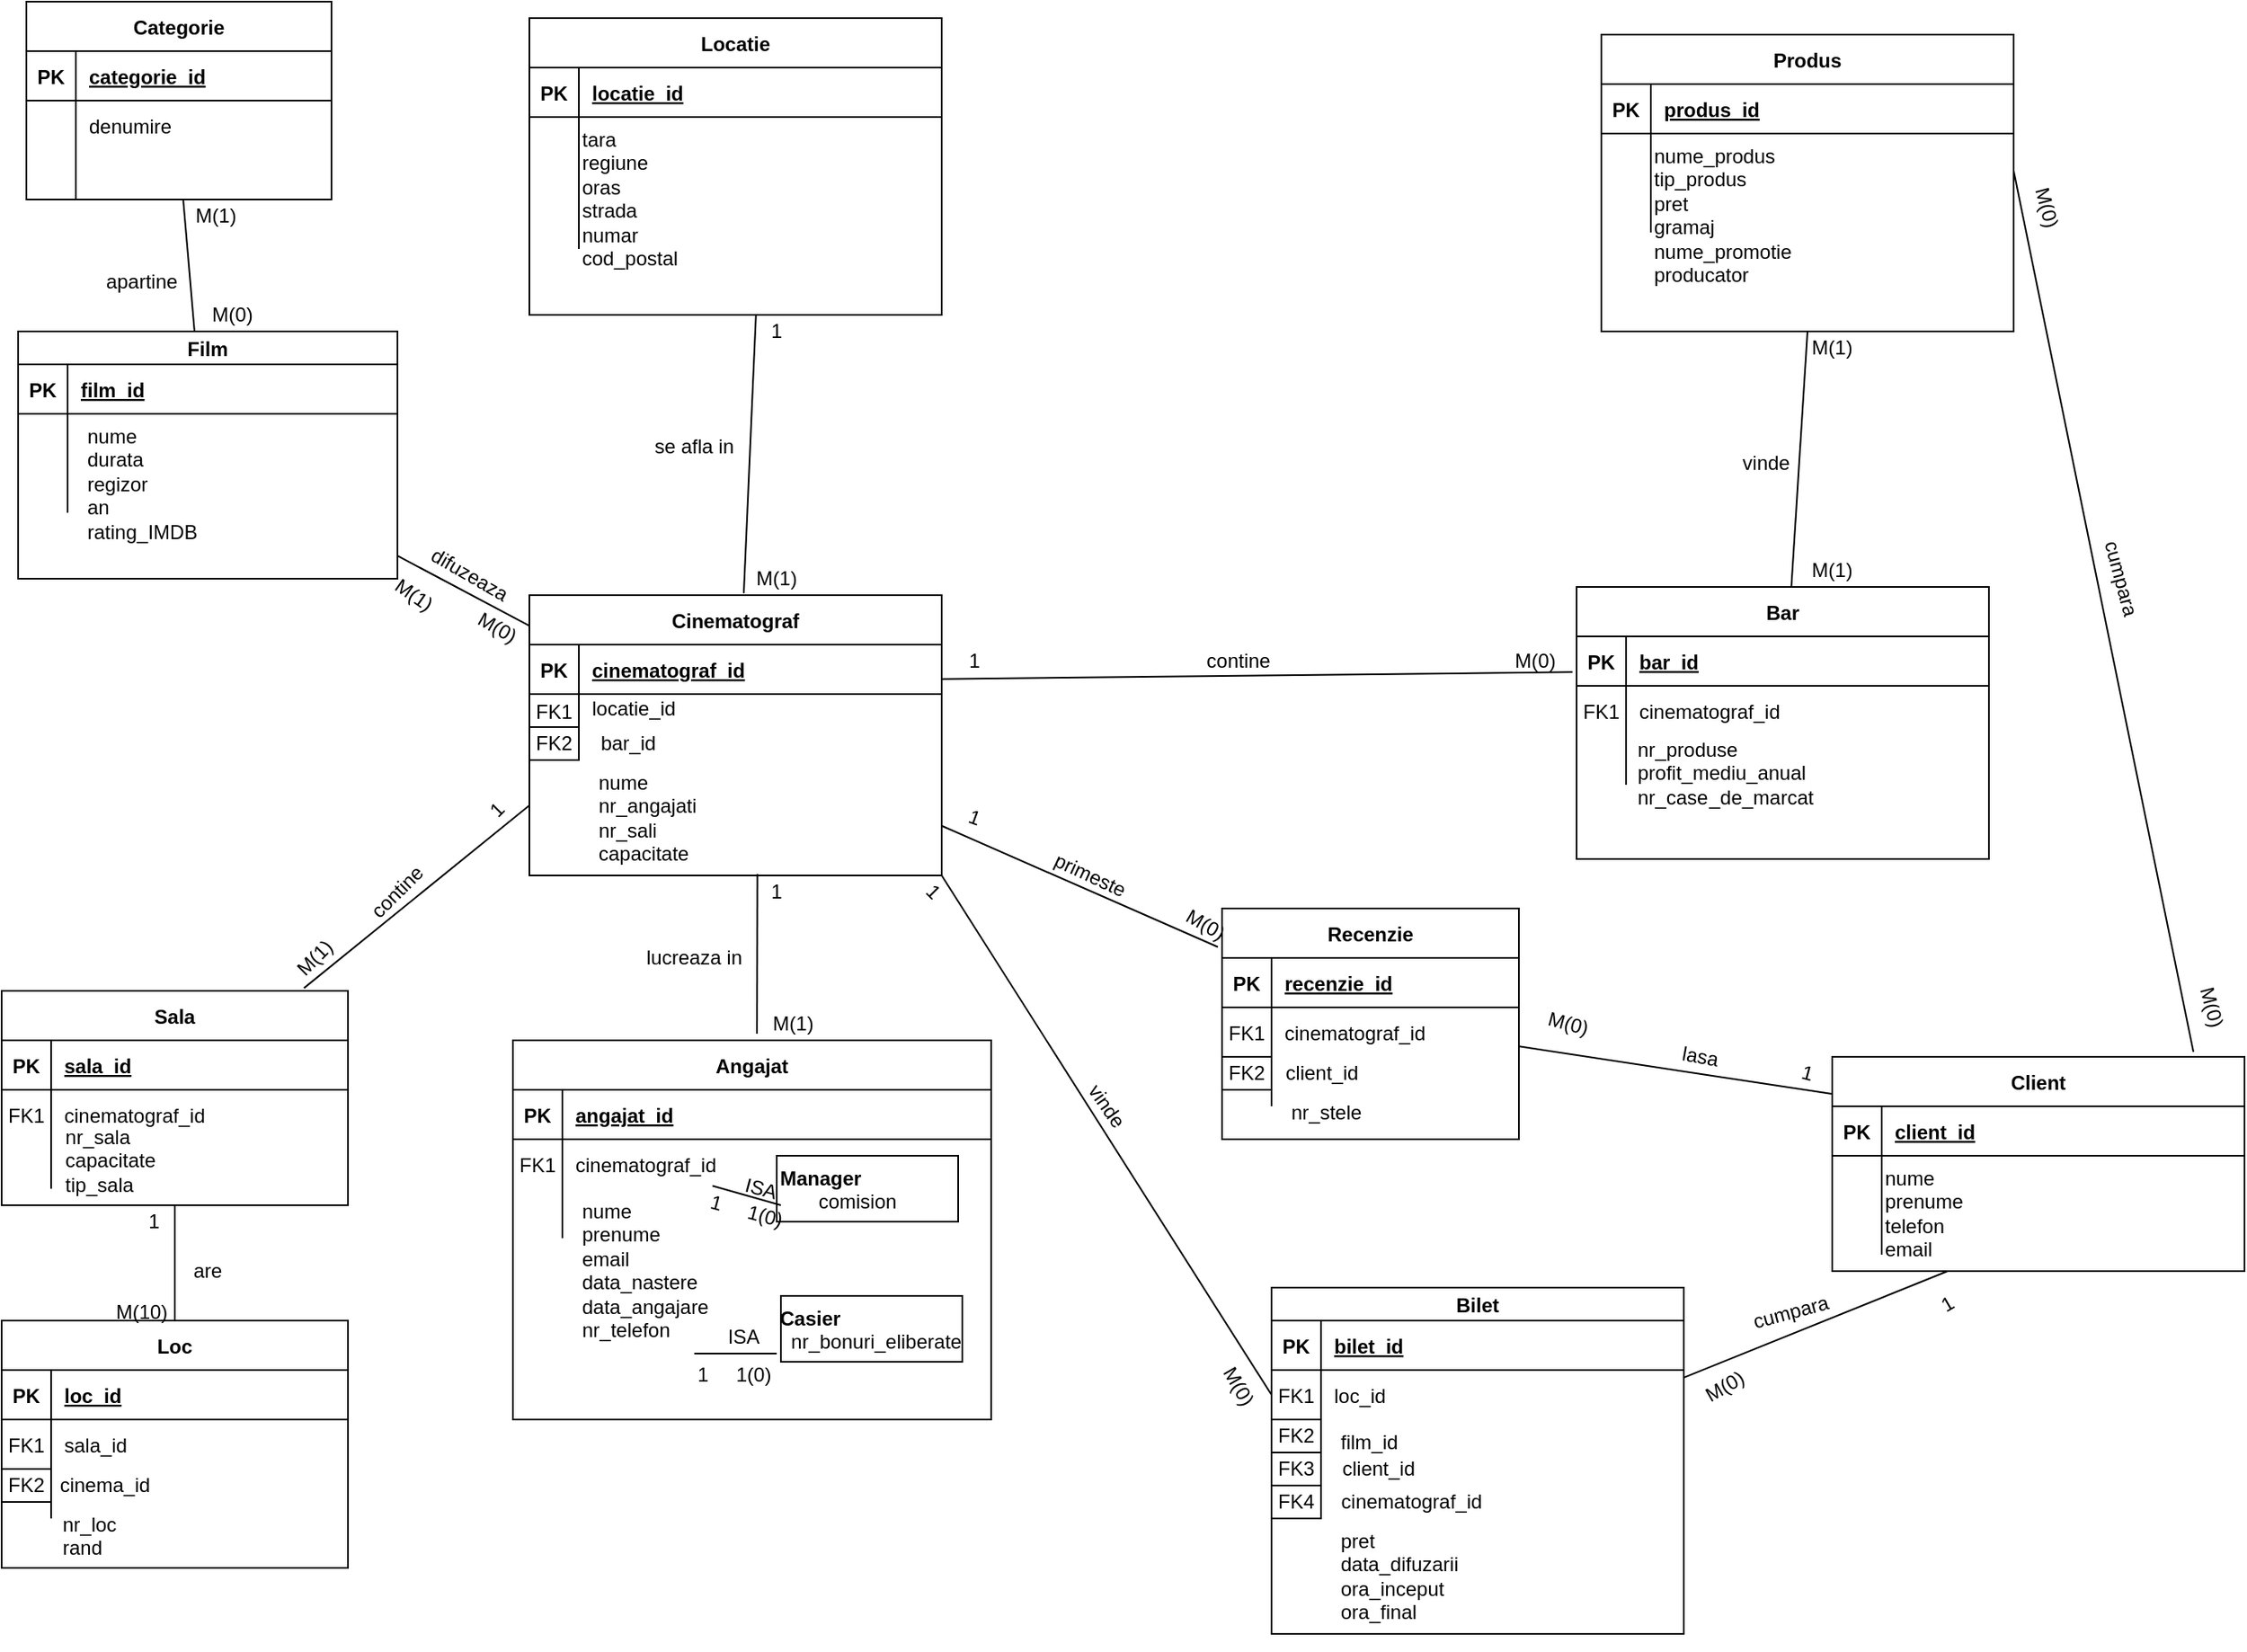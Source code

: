 <mxfile version="14.6.5" type="github">
  <diagram id="R2lEEEUBdFMjLlhIrx00" name="Page-1">
    <mxGraphModel dx="2272" dy="762" grid="1" gridSize="10" guides="1" tooltips="1" connect="1" arrows="1" fold="1" page="1" pageScale="1" pageWidth="850" pageHeight="1100" math="0" shadow="0" extFonts="Permanent Marker^https://fonts.googleapis.com/css?family=Permanent+Marker">
      <root>
        <mxCell id="0" />
        <mxCell id="1" parent="0" />
        <mxCell id="C-vyLk0tnHw3VtMMgP7b-2" value="Locatie" style="shape=table;startSize=30;container=1;collapsible=1;childLayout=tableLayout;fixedRows=1;rowLines=0;fontStyle=1;align=center;resizeLast=1;" parent="1" vertex="1">
          <mxGeometry x="-210" y="10" width="250" height="180" as="geometry" />
        </mxCell>
        <mxCell id="C-vyLk0tnHw3VtMMgP7b-3" value="" style="shape=partialRectangle;collapsible=0;dropTarget=0;pointerEvents=0;fillColor=none;points=[[0,0.5],[1,0.5]];portConstraint=eastwest;top=0;left=0;right=0;bottom=1;" parent="C-vyLk0tnHw3VtMMgP7b-2" vertex="1">
          <mxGeometry y="30" width="250" height="30" as="geometry" />
        </mxCell>
        <mxCell id="C-vyLk0tnHw3VtMMgP7b-4" value="PK" style="shape=partialRectangle;overflow=hidden;connectable=0;fillColor=none;top=0;left=0;bottom=0;right=0;fontStyle=1;" parent="C-vyLk0tnHw3VtMMgP7b-3" vertex="1">
          <mxGeometry width="30" height="30" as="geometry" />
        </mxCell>
        <mxCell id="C-vyLk0tnHw3VtMMgP7b-5" value="locatie_id" style="shape=partialRectangle;overflow=hidden;connectable=0;fillColor=none;top=0;left=0;bottom=0;right=0;align=left;spacingLeft=6;fontStyle=5;" parent="C-vyLk0tnHw3VtMMgP7b-3" vertex="1">
          <mxGeometry x="30" width="220" height="30" as="geometry" />
        </mxCell>
        <mxCell id="C-vyLk0tnHw3VtMMgP7b-6" value="" style="shape=partialRectangle;collapsible=0;dropTarget=0;pointerEvents=0;fillColor=none;points=[[0,0.5],[1,0.5]];portConstraint=eastwest;top=0;left=0;right=0;bottom=0;" parent="C-vyLk0tnHw3VtMMgP7b-2" vertex="1">
          <mxGeometry y="60" width="250" height="50" as="geometry" />
        </mxCell>
        <mxCell id="C-vyLk0tnHw3VtMMgP7b-7" value="" style="shape=partialRectangle;overflow=hidden;connectable=0;fillColor=none;top=0;left=0;bottom=0;right=0;" parent="C-vyLk0tnHw3VtMMgP7b-6" vertex="1">
          <mxGeometry width="30" height="50" as="geometry" />
        </mxCell>
        <mxCell id="C-vyLk0tnHw3VtMMgP7b-8" value="" style="shape=partialRectangle;overflow=hidden;connectable=0;fillColor=none;top=0;left=0;bottom=0;right=0;align=left;spacingLeft=6;" parent="C-vyLk0tnHw3VtMMgP7b-6" vertex="1">
          <mxGeometry x="30" width="220" height="50" as="geometry" />
        </mxCell>
        <mxCell id="C-vyLk0tnHw3VtMMgP7b-9" value="" style="shape=partialRectangle;collapsible=0;dropTarget=0;pointerEvents=0;fillColor=none;points=[[0,0.5],[1,0.5]];portConstraint=eastwest;top=0;left=0;right=0;bottom=0;" parent="C-vyLk0tnHw3VtMMgP7b-2" vertex="1">
          <mxGeometry y="110" width="250" height="30" as="geometry" />
        </mxCell>
        <mxCell id="C-vyLk0tnHw3VtMMgP7b-10" value="" style="shape=partialRectangle;overflow=hidden;connectable=0;fillColor=none;top=0;left=0;bottom=0;right=0;" parent="C-vyLk0tnHw3VtMMgP7b-9" vertex="1">
          <mxGeometry width="30" height="30" as="geometry" />
        </mxCell>
        <mxCell id="C-vyLk0tnHw3VtMMgP7b-11" value="" style="shape=partialRectangle;overflow=hidden;connectable=0;fillColor=none;top=0;left=0;bottom=0;right=0;align=left;spacingLeft=6;" parent="C-vyLk0tnHw3VtMMgP7b-9" vertex="1">
          <mxGeometry x="30" width="220" height="30" as="geometry" />
        </mxCell>
        <mxCell id="C-vyLk0tnHw3VtMMgP7b-13" value="Bar" style="shape=table;startSize=30;container=1;collapsible=1;childLayout=tableLayout;fixedRows=1;rowLines=0;fontStyle=1;align=center;resizeLast=1;" parent="1" vertex="1">
          <mxGeometry x="425" y="355" width="250" height="165" as="geometry" />
        </mxCell>
        <mxCell id="C-vyLk0tnHw3VtMMgP7b-14" value="" style="shape=partialRectangle;collapsible=0;dropTarget=0;pointerEvents=0;fillColor=none;points=[[0,0.5],[1,0.5]];portConstraint=eastwest;top=0;left=0;right=0;bottom=1;" parent="C-vyLk0tnHw3VtMMgP7b-13" vertex="1">
          <mxGeometry y="30" width="250" height="30" as="geometry" />
        </mxCell>
        <mxCell id="C-vyLk0tnHw3VtMMgP7b-15" value="PK" style="shape=partialRectangle;overflow=hidden;connectable=0;fillColor=none;top=0;left=0;bottom=0;right=0;fontStyle=1;" parent="C-vyLk0tnHw3VtMMgP7b-14" vertex="1">
          <mxGeometry width="30" height="30" as="geometry" />
        </mxCell>
        <mxCell id="C-vyLk0tnHw3VtMMgP7b-16" value="bar_id" style="shape=partialRectangle;overflow=hidden;connectable=0;fillColor=none;top=0;left=0;bottom=0;right=0;align=left;spacingLeft=6;fontStyle=5;" parent="C-vyLk0tnHw3VtMMgP7b-14" vertex="1">
          <mxGeometry x="30" width="220" height="30" as="geometry" />
        </mxCell>
        <mxCell id="C-vyLk0tnHw3VtMMgP7b-17" value="" style="shape=partialRectangle;collapsible=0;dropTarget=0;pointerEvents=0;fillColor=none;points=[[0,0.5],[1,0.5]];portConstraint=eastwest;top=0;left=0;right=0;bottom=0;" parent="C-vyLk0tnHw3VtMMgP7b-13" vertex="1">
          <mxGeometry y="60" width="250" height="30" as="geometry" />
        </mxCell>
        <mxCell id="C-vyLk0tnHw3VtMMgP7b-18" value="FK1" style="shape=partialRectangle;overflow=hidden;connectable=0;fillColor=none;top=0;left=0;bottom=0;right=0;" parent="C-vyLk0tnHw3VtMMgP7b-17" vertex="1">
          <mxGeometry width="30" height="30" as="geometry" />
        </mxCell>
        <mxCell id="C-vyLk0tnHw3VtMMgP7b-19" value="cinematograf_id" style="shape=partialRectangle;overflow=hidden;connectable=0;fillColor=none;top=0;left=0;bottom=0;right=0;align=left;spacingLeft=6;" parent="C-vyLk0tnHw3VtMMgP7b-17" vertex="1">
          <mxGeometry x="30" width="220" height="30" as="geometry" />
        </mxCell>
        <mxCell id="C-vyLk0tnHw3VtMMgP7b-20" value="" style="shape=partialRectangle;collapsible=0;dropTarget=0;pointerEvents=0;fillColor=none;points=[[0,0.5],[1,0.5]];portConstraint=eastwest;top=0;left=0;right=0;bottom=0;" parent="C-vyLk0tnHw3VtMMgP7b-13" vertex="1">
          <mxGeometry y="90" width="250" height="30" as="geometry" />
        </mxCell>
        <mxCell id="C-vyLk0tnHw3VtMMgP7b-21" value="" style="shape=partialRectangle;overflow=hidden;connectable=0;fillColor=none;top=0;left=0;bottom=0;right=0;" parent="C-vyLk0tnHw3VtMMgP7b-20" vertex="1">
          <mxGeometry width="30" height="30" as="geometry" />
        </mxCell>
        <mxCell id="C-vyLk0tnHw3VtMMgP7b-22" value="" style="shape=partialRectangle;overflow=hidden;connectable=0;fillColor=none;top=0;left=0;bottom=0;right=0;align=left;spacingLeft=6;" parent="C-vyLk0tnHw3VtMMgP7b-20" vertex="1">
          <mxGeometry x="30" width="220" height="30" as="geometry" />
        </mxCell>
        <mxCell id="C-vyLk0tnHw3VtMMgP7b-23" value="Cinematograf" style="shape=table;startSize=30;container=1;collapsible=1;childLayout=tableLayout;fixedRows=1;rowLines=0;fontStyle=1;align=center;resizeLast=1;" parent="1" vertex="1">
          <mxGeometry x="-210" y="360" width="250" height="170" as="geometry" />
        </mxCell>
        <mxCell id="C-vyLk0tnHw3VtMMgP7b-24" value="" style="shape=partialRectangle;collapsible=0;dropTarget=0;pointerEvents=0;fillColor=none;points=[[0,0.5],[1,0.5]];portConstraint=eastwest;top=0;left=0;right=0;bottom=1;" parent="C-vyLk0tnHw3VtMMgP7b-23" vertex="1">
          <mxGeometry y="30" width="250" height="30" as="geometry" />
        </mxCell>
        <mxCell id="C-vyLk0tnHw3VtMMgP7b-25" value="PK" style="shape=partialRectangle;overflow=hidden;connectable=0;fillColor=none;top=0;left=0;bottom=0;right=0;fontStyle=1;" parent="C-vyLk0tnHw3VtMMgP7b-24" vertex="1">
          <mxGeometry width="30" height="30" as="geometry" />
        </mxCell>
        <mxCell id="C-vyLk0tnHw3VtMMgP7b-26" value="cinematograf_id" style="shape=partialRectangle;overflow=hidden;connectable=0;fillColor=none;top=0;left=0;bottom=0;right=0;align=left;spacingLeft=6;fontStyle=5;" parent="C-vyLk0tnHw3VtMMgP7b-24" vertex="1">
          <mxGeometry x="30" width="220" height="30" as="geometry" />
        </mxCell>
        <mxCell id="C-vyLk0tnHw3VtMMgP7b-27" value="" style="shape=partialRectangle;collapsible=0;dropTarget=0;pointerEvents=0;fillColor=none;points=[[0,0.5],[1,0.5]];portConstraint=eastwest;top=0;left=0;right=0;bottom=0;" parent="C-vyLk0tnHw3VtMMgP7b-23" vertex="1">
          <mxGeometry y="60" width="250" height="20" as="geometry" />
        </mxCell>
        <mxCell id="C-vyLk0tnHw3VtMMgP7b-28" value="FK1" style="shape=partialRectangle;overflow=hidden;connectable=0;fillColor=none;top=0;left=0;bottom=0;right=0;" parent="C-vyLk0tnHw3VtMMgP7b-27" vertex="1">
          <mxGeometry width="30" height="20" as="geometry" />
        </mxCell>
        <mxCell id="C-vyLk0tnHw3VtMMgP7b-29" value="locatie_id&#xa;" style="shape=partialRectangle;overflow=hidden;connectable=0;fillColor=none;top=0;left=0;bottom=0;right=0;align=left;spacingLeft=6;" parent="C-vyLk0tnHw3VtMMgP7b-27" vertex="1">
          <mxGeometry x="30" width="220" height="20" as="geometry" />
        </mxCell>
        <mxCell id="IhwIxXfozMVWxRaAhTeC-2" value="FK2" style="rounded=0;whiteSpace=wrap;html=1;" parent="1" vertex="1">
          <mxGeometry x="-210" y="440" width="30" height="20" as="geometry" />
        </mxCell>
        <mxCell id="IhwIxXfozMVWxRaAhTeC-3" value="bar_id" style="text;html=1;strokeColor=none;fillColor=none;align=center;verticalAlign=middle;whiteSpace=wrap;rounded=0;" parent="1" vertex="1">
          <mxGeometry x="-180" y="440" width="60" height="20" as="geometry" />
        </mxCell>
        <mxCell id="IhwIxXfozMVWxRaAhTeC-5" value="nume&lt;br&gt;nr_angajati&lt;br&gt;nr_sali&lt;br&gt;capacitate" style="text;html=1;strokeColor=none;fillColor=none;align=left;verticalAlign=top;whiteSpace=wrap;rounded=0;labelPosition=center;verticalLabelPosition=middle;" parent="1" vertex="1">
          <mxGeometry x="-170" y="460" width="170" height="70" as="geometry" />
        </mxCell>
        <mxCell id="IhwIxXfozMVWxRaAhTeC-7" value="se afla in" style="text;html=1;strokeColor=none;fillColor=none;align=center;verticalAlign=middle;whiteSpace=wrap;rounded=0;rotation=0;" parent="1" vertex="1">
          <mxGeometry x="-140" y="250" width="60" height="40" as="geometry" />
        </mxCell>
        <mxCell id="IhwIxXfozMVWxRaAhTeC-8" value="tara&lt;br&gt;regiune&lt;br&gt;oras&lt;br&gt;strada&lt;br&gt;numar&lt;br&gt;cod_postal" style="text;html=1;strokeColor=none;fillColor=none;align=left;verticalAlign=top;whiteSpace=wrap;rounded=0;" parent="1" vertex="1">
          <mxGeometry x="-180" y="70" width="220" height="120" as="geometry" />
        </mxCell>
        <mxCell id="IhwIxXfozMVWxRaAhTeC-9" value="" style="endArrow=none;html=1;exitX=0.52;exitY=-0.007;exitDx=0;exitDy=0;exitPerimeter=0;" parent="1" source="C-vyLk0tnHw3VtMMgP7b-23" target="IhwIxXfozMVWxRaAhTeC-8" edge="1">
          <mxGeometry width="50" height="50" relative="1" as="geometry">
            <mxPoint x="-40" y="280" as="sourcePoint" />
            <mxPoint x="10" y="230" as="targetPoint" />
          </mxGeometry>
        </mxCell>
        <mxCell id="IhwIxXfozMVWxRaAhTeC-10" value="1" style="text;html=1;strokeColor=none;fillColor=none;align=center;verticalAlign=middle;whiteSpace=wrap;rounded=0;" parent="1" vertex="1">
          <mxGeometry x="-80" y="190" width="40" height="20" as="geometry" />
        </mxCell>
        <mxCell id="IhwIxXfozMVWxRaAhTeC-11" value="M(1)" style="text;html=1;strokeColor=none;fillColor=none;align=center;verticalAlign=middle;whiteSpace=wrap;rounded=0;" parent="1" vertex="1">
          <mxGeometry x="-80" y="340" width="40" height="20" as="geometry" />
        </mxCell>
        <mxCell id="IhwIxXfozMVWxRaAhTeC-12" value="Produs" style="shape=table;startSize=30;container=1;collapsible=1;childLayout=tableLayout;fixedRows=1;rowLines=0;fontStyle=1;align=center;resizeLast=1;" parent="1" vertex="1">
          <mxGeometry x="440" y="20" width="250" height="180" as="geometry" />
        </mxCell>
        <mxCell id="IhwIxXfozMVWxRaAhTeC-13" value="" style="shape=partialRectangle;collapsible=0;dropTarget=0;pointerEvents=0;fillColor=none;points=[[0,0.5],[1,0.5]];portConstraint=eastwest;top=0;left=0;right=0;bottom=1;" parent="IhwIxXfozMVWxRaAhTeC-12" vertex="1">
          <mxGeometry y="30" width="250" height="30" as="geometry" />
        </mxCell>
        <mxCell id="IhwIxXfozMVWxRaAhTeC-14" value="PK" style="shape=partialRectangle;overflow=hidden;connectable=0;fillColor=none;top=0;left=0;bottom=0;right=0;fontStyle=1;" parent="IhwIxXfozMVWxRaAhTeC-13" vertex="1">
          <mxGeometry width="30" height="30" as="geometry" />
        </mxCell>
        <mxCell id="IhwIxXfozMVWxRaAhTeC-15" value="produs_id" style="shape=partialRectangle;overflow=hidden;connectable=0;fillColor=none;top=0;left=0;bottom=0;right=0;align=left;spacingLeft=6;fontStyle=5;" parent="IhwIxXfozMVWxRaAhTeC-13" vertex="1">
          <mxGeometry x="30" width="220" height="30" as="geometry" />
        </mxCell>
        <mxCell id="IhwIxXfozMVWxRaAhTeC-16" value="" style="shape=partialRectangle;collapsible=0;dropTarget=0;pointerEvents=0;fillColor=none;points=[[0,0.5],[1,0.5]];portConstraint=eastwest;top=0;left=0;right=0;bottom=0;" parent="IhwIxXfozMVWxRaAhTeC-12" vertex="1">
          <mxGeometry y="60" width="250" height="30" as="geometry" />
        </mxCell>
        <mxCell id="IhwIxXfozMVWxRaAhTeC-17" value="" style="shape=partialRectangle;overflow=hidden;connectable=0;fillColor=none;top=0;left=0;bottom=0;right=0;" parent="IhwIxXfozMVWxRaAhTeC-16" vertex="1">
          <mxGeometry width="30" height="30" as="geometry" />
        </mxCell>
        <mxCell id="IhwIxXfozMVWxRaAhTeC-18" value="" style="shape=partialRectangle;overflow=hidden;connectable=0;fillColor=none;top=0;left=0;bottom=0;right=0;align=left;spacingLeft=6;" parent="IhwIxXfozMVWxRaAhTeC-16" vertex="1">
          <mxGeometry x="30" width="220" height="30" as="geometry" />
        </mxCell>
        <mxCell id="IhwIxXfozMVWxRaAhTeC-19" value="" style="shape=partialRectangle;collapsible=0;dropTarget=0;pointerEvents=0;fillColor=none;points=[[0,0.5],[1,0.5]];portConstraint=eastwest;top=0;left=0;right=0;bottom=0;" parent="IhwIxXfozMVWxRaAhTeC-12" vertex="1">
          <mxGeometry y="90" width="250" height="30" as="geometry" />
        </mxCell>
        <mxCell id="IhwIxXfozMVWxRaAhTeC-20" value="" style="shape=partialRectangle;overflow=hidden;connectable=0;fillColor=none;top=0;left=0;bottom=0;right=0;" parent="IhwIxXfozMVWxRaAhTeC-19" vertex="1">
          <mxGeometry width="30" height="30" as="geometry" />
        </mxCell>
        <mxCell id="IhwIxXfozMVWxRaAhTeC-21" value="" style="shape=partialRectangle;overflow=hidden;connectable=0;fillColor=none;top=0;left=0;bottom=0;right=0;align=left;spacingLeft=6;" parent="IhwIxXfozMVWxRaAhTeC-19" vertex="1">
          <mxGeometry x="30" width="220" height="30" as="geometry" />
        </mxCell>
        <mxCell id="IhwIxXfozMVWxRaAhTeC-22" value="nr_produse&lt;br&gt;profit_mediu_anual&lt;br&gt;nr_case" style="text;html=1;strokeColor=none;fillColor=none;align=left;verticalAlign=top;whiteSpace=wrap;rounded=0;" parent="1" vertex="1">
          <mxGeometry x="460" y="440" width="210" height="100" as="geometry" />
        </mxCell>
        <mxCell id="IhwIxXfozMVWxRaAhTeC-23" value="&lt;br&gt;&lt;br&gt;&amp;nbsp; &amp;nbsp; &amp;nbsp; &amp;nbsp; &amp;nbsp; &amp;nbsp; &amp;nbsp;_de_marcat" style="text;html=1;strokeColor=none;fillColor=none;align=left;verticalAlign=top;whiteSpace=wrap;rounded=0;" parent="1" vertex="1">
          <mxGeometry x="460" y="440" width="210" height="100" as="geometry" />
        </mxCell>
        <mxCell id="IhwIxXfozMVWxRaAhTeC-24" value="" style="endArrow=none;html=1;entryX=-0.01;entryY=0.722;entryDx=0;entryDy=0;entryPerimeter=0;exitX=1;exitY=0.694;exitDx=0;exitDy=0;exitPerimeter=0;" parent="1" source="C-vyLk0tnHw3VtMMgP7b-24" target="C-vyLk0tnHw3VtMMgP7b-14" edge="1">
          <mxGeometry width="50" height="50" relative="1" as="geometry">
            <mxPoint x="40" y="500" as="sourcePoint" />
            <mxPoint x="430" y="510" as="targetPoint" />
          </mxGeometry>
        </mxCell>
        <mxCell id="IhwIxXfozMVWxRaAhTeC-25" value="contine" style="text;html=1;strokeColor=none;fillColor=none;align=center;verticalAlign=middle;whiteSpace=wrap;rounded=0;" parent="1" vertex="1">
          <mxGeometry x="200" y="390" width="40" height="20" as="geometry" />
        </mxCell>
        <mxCell id="IhwIxXfozMVWxRaAhTeC-26" value="M(0)" style="text;html=1;strokeColor=none;fillColor=none;align=center;verticalAlign=middle;whiteSpace=wrap;rounded=0;" parent="1" vertex="1">
          <mxGeometry x="380" y="390" width="40" height="20" as="geometry" />
        </mxCell>
        <mxCell id="IhwIxXfozMVWxRaAhTeC-27" value="1" style="text;html=1;strokeColor=none;fillColor=none;align=center;verticalAlign=middle;whiteSpace=wrap;rounded=0;" parent="1" vertex="1">
          <mxGeometry x="40" y="390" width="40" height="20" as="geometry" />
        </mxCell>
        <mxCell id="IhwIxXfozMVWxRaAhTeC-28" value="Bilet" style="shape=table;startSize=20;container=1;collapsible=1;childLayout=tableLayout;fixedRows=1;rowLines=0;fontStyle=1;align=center;resizeLast=1;" parent="1" vertex="1">
          <mxGeometry x="240" y="780" width="250" height="210" as="geometry" />
        </mxCell>
        <mxCell id="IhwIxXfozMVWxRaAhTeC-29" value="" style="shape=partialRectangle;collapsible=0;dropTarget=0;pointerEvents=0;fillColor=none;points=[[0,0.5],[1,0.5]];portConstraint=eastwest;top=0;left=0;right=0;bottom=1;" parent="IhwIxXfozMVWxRaAhTeC-28" vertex="1">
          <mxGeometry y="20" width="250" height="30" as="geometry" />
        </mxCell>
        <mxCell id="IhwIxXfozMVWxRaAhTeC-30" value="PK" style="shape=partialRectangle;overflow=hidden;connectable=0;fillColor=none;top=0;left=0;bottom=0;right=0;fontStyle=1;" parent="IhwIxXfozMVWxRaAhTeC-29" vertex="1">
          <mxGeometry width="30" height="30" as="geometry" />
        </mxCell>
        <mxCell id="IhwIxXfozMVWxRaAhTeC-31" value="bilet_id" style="shape=partialRectangle;overflow=hidden;connectable=0;fillColor=none;top=0;left=0;bottom=0;right=0;align=left;spacingLeft=6;fontStyle=5;" parent="IhwIxXfozMVWxRaAhTeC-29" vertex="1">
          <mxGeometry x="30" width="220" height="30" as="geometry" />
        </mxCell>
        <mxCell id="IhwIxXfozMVWxRaAhTeC-32" value="" style="shape=partialRectangle;collapsible=0;dropTarget=0;pointerEvents=0;fillColor=none;points=[[0,0.5],[1,0.5]];portConstraint=eastwest;top=0;left=0;right=0;bottom=0;" parent="IhwIxXfozMVWxRaAhTeC-28" vertex="1">
          <mxGeometry y="50" width="250" height="30" as="geometry" />
        </mxCell>
        <mxCell id="IhwIxXfozMVWxRaAhTeC-33" value="FK1" style="shape=partialRectangle;overflow=hidden;connectable=0;fillColor=none;top=0;left=0;bottom=0;right=0;" parent="IhwIxXfozMVWxRaAhTeC-32" vertex="1">
          <mxGeometry width="30" height="30" as="geometry" />
        </mxCell>
        <mxCell id="IhwIxXfozMVWxRaAhTeC-34" value="loc_id" style="shape=partialRectangle;overflow=hidden;connectable=0;fillColor=none;top=0;left=0;bottom=0;right=0;align=left;spacingLeft=6;" parent="IhwIxXfozMVWxRaAhTeC-32" vertex="1">
          <mxGeometry x="30" width="220" height="30" as="geometry" />
        </mxCell>
        <mxCell id="IhwIxXfozMVWxRaAhTeC-35" value="" style="shape=partialRectangle;collapsible=0;dropTarget=0;pointerEvents=0;fillColor=none;points=[[0,0.5],[1,0.5]];portConstraint=eastwest;top=0;left=0;right=0;bottom=0;" parent="IhwIxXfozMVWxRaAhTeC-28" vertex="1">
          <mxGeometry y="80" width="250" height="30" as="geometry" />
        </mxCell>
        <mxCell id="IhwIxXfozMVWxRaAhTeC-36" value="" style="shape=partialRectangle;overflow=hidden;connectable=0;fillColor=none;top=0;left=0;bottom=0;right=0;" parent="IhwIxXfozMVWxRaAhTeC-35" vertex="1">
          <mxGeometry width="30" height="30" as="geometry" />
        </mxCell>
        <mxCell id="IhwIxXfozMVWxRaAhTeC-37" value="" style="shape=partialRectangle;overflow=hidden;connectable=0;fillColor=none;top=0;left=0;bottom=0;right=0;align=left;spacingLeft=6;" parent="IhwIxXfozMVWxRaAhTeC-35" vertex="1">
          <mxGeometry x="30" width="220" height="30" as="geometry" />
        </mxCell>
        <mxCell id="IhwIxXfozMVWxRaAhTeC-38" value="nume_produs&lt;br&gt;tip_produs&lt;br&gt;pret&lt;br&gt;gramaj&lt;br&gt;nume_promotie&lt;br&gt;producator" style="text;html=1;strokeColor=none;fillColor=none;align=left;verticalAlign=top;whiteSpace=wrap;rounded=0;" parent="1" vertex="1">
          <mxGeometry x="470" y="80" width="220" height="90" as="geometry" />
        </mxCell>
        <mxCell id="IhwIxXfozMVWxRaAhTeC-39" value="" style="endArrow=none;html=1;entryX=0.5;entryY=1;entryDx=0;entryDy=0;" parent="1" source="C-vyLk0tnHw3VtMMgP7b-13" target="IhwIxXfozMVWxRaAhTeC-12" edge="1">
          <mxGeometry width="50" height="50" relative="1" as="geometry">
            <mxPoint x="140" y="300" as="sourcePoint" />
            <mxPoint x="190" y="250" as="targetPoint" />
          </mxGeometry>
        </mxCell>
        <mxCell id="IhwIxXfozMVWxRaAhTeC-40" value="vinde" style="text;html=1;strokeColor=none;fillColor=none;align=center;verticalAlign=middle;whiteSpace=wrap;rounded=0;" parent="1" vertex="1">
          <mxGeometry x="520" y="270" width="40" height="20" as="geometry" />
        </mxCell>
        <mxCell id="IhwIxXfozMVWxRaAhTeC-41" value="M(1)" style="text;html=1;strokeColor=none;fillColor=none;align=center;verticalAlign=middle;whiteSpace=wrap;rounded=0;" parent="1" vertex="1">
          <mxGeometry x="560" y="200" width="40" height="20" as="geometry" />
        </mxCell>
        <mxCell id="IhwIxXfozMVWxRaAhTeC-42" value="M(1)" style="text;html=1;strokeColor=none;fillColor=none;align=center;verticalAlign=middle;whiteSpace=wrap;rounded=0;" parent="1" vertex="1">
          <mxGeometry x="560" y="335" width="40" height="20" as="geometry" />
        </mxCell>
        <mxCell id="IhwIxXfozMVWxRaAhTeC-43" value="Angajat" style="shape=table;startSize=30;container=1;collapsible=1;childLayout=tableLayout;fixedRows=1;rowLines=0;fontStyle=1;align=center;resizeLast=1;" parent="1" vertex="1">
          <mxGeometry x="-220" y="630" width="290" height="230" as="geometry" />
        </mxCell>
        <mxCell id="IhwIxXfozMVWxRaAhTeC-44" value="" style="shape=partialRectangle;collapsible=0;dropTarget=0;pointerEvents=0;fillColor=none;points=[[0,0.5],[1,0.5]];portConstraint=eastwest;top=0;left=0;right=0;bottom=1;" parent="IhwIxXfozMVWxRaAhTeC-43" vertex="1">
          <mxGeometry y="30" width="290" height="30" as="geometry" />
        </mxCell>
        <mxCell id="IhwIxXfozMVWxRaAhTeC-45" value="PK" style="shape=partialRectangle;overflow=hidden;connectable=0;fillColor=none;top=0;left=0;bottom=0;right=0;fontStyle=1;" parent="IhwIxXfozMVWxRaAhTeC-44" vertex="1">
          <mxGeometry width="30" height="30" as="geometry" />
        </mxCell>
        <mxCell id="IhwIxXfozMVWxRaAhTeC-46" value="angajat_id" style="shape=partialRectangle;overflow=hidden;connectable=0;fillColor=none;top=0;left=0;bottom=0;right=0;align=left;spacingLeft=6;fontStyle=5;" parent="IhwIxXfozMVWxRaAhTeC-44" vertex="1">
          <mxGeometry x="30" width="260" height="30" as="geometry" />
        </mxCell>
        <mxCell id="IhwIxXfozMVWxRaAhTeC-47" value="" style="shape=partialRectangle;collapsible=0;dropTarget=0;pointerEvents=0;fillColor=none;points=[[0,0.5],[1,0.5]];portConstraint=eastwest;top=0;left=0;right=0;bottom=0;" parent="IhwIxXfozMVWxRaAhTeC-43" vertex="1">
          <mxGeometry y="60" width="290" height="30" as="geometry" />
        </mxCell>
        <mxCell id="IhwIxXfozMVWxRaAhTeC-48" value="FK1" style="shape=partialRectangle;overflow=hidden;connectable=0;fillColor=none;top=0;left=0;bottom=0;right=0;" parent="IhwIxXfozMVWxRaAhTeC-47" vertex="1">
          <mxGeometry width="30" height="30" as="geometry" />
        </mxCell>
        <mxCell id="IhwIxXfozMVWxRaAhTeC-49" value="cinematograf_id" style="shape=partialRectangle;overflow=hidden;connectable=0;fillColor=none;top=0;left=0;bottom=0;right=0;align=left;spacingLeft=6;" parent="IhwIxXfozMVWxRaAhTeC-47" vertex="1">
          <mxGeometry x="30" width="260" height="30" as="geometry" />
        </mxCell>
        <mxCell id="IhwIxXfozMVWxRaAhTeC-50" value="" style="shape=partialRectangle;collapsible=0;dropTarget=0;pointerEvents=0;fillColor=none;points=[[0,0.5],[1,0.5]];portConstraint=eastwest;top=0;left=0;right=0;bottom=0;" parent="IhwIxXfozMVWxRaAhTeC-43" vertex="1">
          <mxGeometry y="90" width="290" height="30" as="geometry" />
        </mxCell>
        <mxCell id="IhwIxXfozMVWxRaAhTeC-51" value="" style="shape=partialRectangle;overflow=hidden;connectable=0;fillColor=none;top=0;left=0;bottom=0;right=0;" parent="IhwIxXfozMVWxRaAhTeC-50" vertex="1">
          <mxGeometry width="30" height="30" as="geometry" />
        </mxCell>
        <mxCell id="IhwIxXfozMVWxRaAhTeC-52" value="" style="shape=partialRectangle;overflow=hidden;connectable=0;fillColor=none;top=0;left=0;bottom=0;right=0;align=left;spacingLeft=6;" parent="IhwIxXfozMVWxRaAhTeC-50" vertex="1">
          <mxGeometry x="30" width="260" height="30" as="geometry" />
        </mxCell>
        <mxCell id="IhwIxXfozMVWxRaAhTeC-57" value="nume&lt;br&gt;prenume&lt;br&gt;email&lt;br&gt;data_nastere&lt;br&gt;data_angajare&lt;br&gt;nr_telefon" style="text;html=1;strokeColor=none;fillColor=none;align=left;verticalAlign=top;whiteSpace=wrap;rounded=0;" parent="1" vertex="1">
          <mxGeometry x="-180" y="720" width="70" height="100" as="geometry" />
        </mxCell>
        <mxCell id="IhwIxXfozMVWxRaAhTeC-58" value="" style="rounded=0;whiteSpace=wrap;html=1;align=left;" parent="1" vertex="1">
          <mxGeometry x="-60" y="700" width="110" height="40" as="geometry" />
        </mxCell>
        <mxCell id="IhwIxXfozMVWxRaAhTeC-59" value="&lt;b&gt;Manager&lt;br&gt;&amp;nbsp; &amp;nbsp; &amp;nbsp; &amp;nbsp;&lt;/b&gt;comision&lt;br&gt;" style="text;html=1;strokeColor=none;fillColor=none;align=left;verticalAlign=top;whiteSpace=wrap;rounded=0;" parent="1" vertex="1">
          <mxGeometry x="-60" y="700" width="110" height="40" as="geometry" />
        </mxCell>
        <mxCell id="IhwIxXfozMVWxRaAhTeC-61" value="ISA" style="text;html=1;strokeColor=none;fillColor=none;align=center;verticalAlign=middle;whiteSpace=wrap;rounded=0;rotation=15;" parent="1" vertex="1">
          <mxGeometry x="-82.5" y="715" width="25" height="10" as="geometry" />
        </mxCell>
        <mxCell id="IhwIxXfozMVWxRaAhTeC-62" value="1&amp;nbsp; &amp;nbsp; &amp;nbsp;1(0)" style="text;html=1;strokeColor=none;fillColor=none;align=left;verticalAlign=middle;whiteSpace=wrap;rounded=0;rotation=15;" parent="1" vertex="1">
          <mxGeometry x="-102.5" y="725" width="55" height="20" as="geometry" />
        </mxCell>
        <mxCell id="IhwIxXfozMVWxRaAhTeC-66" value="" style="rounded=0;whiteSpace=wrap;html=1;align=left;" parent="1" vertex="1">
          <mxGeometry x="-57.5" y="785" width="110" height="40" as="geometry" />
        </mxCell>
        <mxCell id="IhwIxXfozMVWxRaAhTeC-67" value="Casier&lt;br&gt;&lt;span style=&quot;font-weight: normal&quot;&gt;&amp;nbsp; nr_bonuri_eliberate&lt;/span&gt;" style="text;html=1;strokeColor=none;fillColor=none;align=left;verticalAlign=top;whiteSpace=wrap;rounded=0;fontStyle=1" parent="1" vertex="1">
          <mxGeometry x="-60" y="785" width="117.5" height="35" as="geometry" />
        </mxCell>
        <mxCell id="IhwIxXfozMVWxRaAhTeC-68" value="1&amp;nbsp; &amp;nbsp; &amp;nbsp;1(0)" style="text;html=1;strokeColor=none;fillColor=none;align=left;verticalAlign=middle;whiteSpace=wrap;rounded=0;rotation=0;" parent="1" vertex="1">
          <mxGeometry x="-110" y="825" width="52.5" height="15" as="geometry" />
        </mxCell>
        <mxCell id="IhwIxXfozMVWxRaAhTeC-70" value="" style="endArrow=none;html=1;exitX=0;exitY=0;exitDx=0;exitDy=0;" parent="1" source="IhwIxXfozMVWxRaAhTeC-62" edge="1">
          <mxGeometry width="50" height="50" relative="1" as="geometry">
            <mxPoint x="-107.5" y="720" as="sourcePoint" />
            <mxPoint x="-57.5" y="730" as="targetPoint" />
          </mxGeometry>
        </mxCell>
        <mxCell id="IhwIxXfozMVWxRaAhTeC-71" value="" style="endArrow=none;html=1;entryX=0;entryY=1;entryDx=0;entryDy=0;" parent="1" target="IhwIxXfozMVWxRaAhTeC-67" edge="1">
          <mxGeometry width="50" height="50" relative="1" as="geometry">
            <mxPoint x="-110" y="820" as="sourcePoint" />
            <mxPoint x="-20" y="780" as="targetPoint" />
          </mxGeometry>
        </mxCell>
        <mxCell id="IhwIxXfozMVWxRaAhTeC-72" value="ISA" style="text;html=1;strokeColor=none;fillColor=none;align=center;verticalAlign=middle;whiteSpace=wrap;rounded=0;" parent="1" vertex="1">
          <mxGeometry x="-100" y="800" width="40" height="20" as="geometry" />
        </mxCell>
        <mxCell id="IhwIxXfozMVWxRaAhTeC-73" value="" style="endArrow=none;html=1;entryX=0.578;entryY=0.988;entryDx=0;entryDy=0;entryPerimeter=0;" parent="1" target="IhwIxXfozMVWxRaAhTeC-5" edge="1">
          <mxGeometry width="50" height="50" relative="1" as="geometry">
            <mxPoint x="-72" y="626" as="sourcePoint" />
            <mxPoint x="-20" y="490" as="targetPoint" />
          </mxGeometry>
        </mxCell>
        <mxCell id="IhwIxXfozMVWxRaAhTeC-74" value="lucreaza in" style="text;html=1;strokeColor=none;fillColor=none;align=center;verticalAlign=middle;whiteSpace=wrap;rounded=0;" parent="1" vertex="1">
          <mxGeometry x="-145" y="570" width="70" height="20" as="geometry" />
        </mxCell>
        <mxCell id="IhwIxXfozMVWxRaAhTeC-75" value="1" style="text;html=1;strokeColor=none;fillColor=none;align=center;verticalAlign=middle;whiteSpace=wrap;rounded=0;" parent="1" vertex="1">
          <mxGeometry x="-80" y="530" width="40" height="20" as="geometry" />
        </mxCell>
        <mxCell id="IhwIxXfozMVWxRaAhTeC-76" value="M(1)" style="text;html=1;strokeColor=none;fillColor=none;align=center;verticalAlign=middle;whiteSpace=wrap;rounded=0;" parent="1" vertex="1">
          <mxGeometry x="-70" y="610" width="40" height="20" as="geometry" />
        </mxCell>
        <mxCell id="X4amiBPUwNz70qXDFohY-1" value="Client" style="shape=table;startSize=30;container=1;collapsible=1;childLayout=tableLayout;fixedRows=1;rowLines=0;fontStyle=1;align=center;resizeLast=1;" vertex="1" parent="1">
          <mxGeometry x="580" y="640" width="250" height="130" as="geometry" />
        </mxCell>
        <mxCell id="X4amiBPUwNz70qXDFohY-2" value="" style="shape=partialRectangle;collapsible=0;dropTarget=0;pointerEvents=0;fillColor=none;points=[[0,0.5],[1,0.5]];portConstraint=eastwest;top=0;left=0;right=0;bottom=1;" vertex="1" parent="X4amiBPUwNz70qXDFohY-1">
          <mxGeometry y="30" width="250" height="30" as="geometry" />
        </mxCell>
        <mxCell id="X4amiBPUwNz70qXDFohY-3" value="PK" style="shape=partialRectangle;overflow=hidden;connectable=0;fillColor=none;top=0;left=0;bottom=0;right=0;fontStyle=1;" vertex="1" parent="X4amiBPUwNz70qXDFohY-2">
          <mxGeometry width="30" height="30" as="geometry" />
        </mxCell>
        <mxCell id="X4amiBPUwNz70qXDFohY-4" value="client_id" style="shape=partialRectangle;overflow=hidden;connectable=0;fillColor=none;top=0;left=0;bottom=0;right=0;align=left;spacingLeft=6;fontStyle=5;" vertex="1" parent="X4amiBPUwNz70qXDFohY-2">
          <mxGeometry x="30" width="220" height="30" as="geometry" />
        </mxCell>
        <mxCell id="X4amiBPUwNz70qXDFohY-5" value="" style="shape=partialRectangle;collapsible=0;dropTarget=0;pointerEvents=0;fillColor=none;points=[[0,0.5],[1,0.5]];portConstraint=eastwest;top=0;left=0;right=0;bottom=0;" vertex="1" parent="X4amiBPUwNz70qXDFohY-1">
          <mxGeometry y="60" width="250" height="30" as="geometry" />
        </mxCell>
        <mxCell id="X4amiBPUwNz70qXDFohY-6" value="" style="shape=partialRectangle;overflow=hidden;connectable=0;fillColor=none;top=0;left=0;bottom=0;right=0;" vertex="1" parent="X4amiBPUwNz70qXDFohY-5">
          <mxGeometry width="30" height="30" as="geometry" />
        </mxCell>
        <mxCell id="X4amiBPUwNz70qXDFohY-7" value="" style="shape=partialRectangle;overflow=hidden;connectable=0;fillColor=none;top=0;left=0;bottom=0;right=0;align=left;spacingLeft=6;" vertex="1" parent="X4amiBPUwNz70qXDFohY-5">
          <mxGeometry x="30" width="220" height="30" as="geometry" />
        </mxCell>
        <mxCell id="X4amiBPUwNz70qXDFohY-8" value="" style="shape=partialRectangle;collapsible=0;dropTarget=0;pointerEvents=0;fillColor=none;points=[[0,0.5],[1,0.5]];portConstraint=eastwest;top=0;left=0;right=0;bottom=0;" vertex="1" parent="X4amiBPUwNz70qXDFohY-1">
          <mxGeometry y="90" width="250" height="30" as="geometry" />
        </mxCell>
        <mxCell id="X4amiBPUwNz70qXDFohY-9" value="" style="shape=partialRectangle;overflow=hidden;connectable=0;fillColor=none;top=0;left=0;bottom=0;right=0;" vertex="1" parent="X4amiBPUwNz70qXDFohY-8">
          <mxGeometry width="30" height="30" as="geometry" />
        </mxCell>
        <mxCell id="X4amiBPUwNz70qXDFohY-10" value="" style="shape=partialRectangle;overflow=hidden;connectable=0;fillColor=none;top=0;left=0;bottom=0;right=0;align=left;spacingLeft=6;" vertex="1" parent="X4amiBPUwNz70qXDFohY-8">
          <mxGeometry x="30" width="220" height="30" as="geometry" />
        </mxCell>
        <mxCell id="X4amiBPUwNz70qXDFohY-11" value="nume&lt;br&gt;prenume&lt;br&gt;telefon&lt;br&gt;email" style="text;html=1;strokeColor=none;fillColor=none;align=left;verticalAlign=top;whiteSpace=wrap;rounded=0;" vertex="1" parent="1">
          <mxGeometry x="610" y="700" width="220" height="70" as="geometry" />
        </mxCell>
        <mxCell id="X4amiBPUwNz70qXDFohY-12" value="" style="endArrow=none;html=1;entryX=1;entryY=0.25;entryDx=0;entryDy=0;exitX=0.876;exitY=-0.023;exitDx=0;exitDy=0;exitPerimeter=0;" edge="1" parent="1" source="X4amiBPUwNz70qXDFohY-1" target="IhwIxXfozMVWxRaAhTeC-38">
          <mxGeometry width="50" height="50" relative="1" as="geometry">
            <mxPoint x="200" y="420" as="sourcePoint" />
            <mxPoint x="250" y="370" as="targetPoint" />
          </mxGeometry>
        </mxCell>
        <mxCell id="X4amiBPUwNz70qXDFohY-13" value="cumpara" style="text;html=1;strokeColor=none;fillColor=none;align=center;verticalAlign=middle;whiteSpace=wrap;rounded=0;rotation=75;" vertex="1" parent="1">
          <mxGeometry x="720" y="340" width="70" height="20" as="geometry" />
        </mxCell>
        <mxCell id="X4amiBPUwNz70qXDFohY-14" value="M(0)" style="text;html=1;strokeColor=none;fillColor=none;align=center;verticalAlign=middle;whiteSpace=wrap;rounded=0;rotation=75;" vertex="1" parent="1">
          <mxGeometry x="690" y="115" width="40" height="20" as="geometry" />
        </mxCell>
        <mxCell id="X4amiBPUwNz70qXDFohY-15" value="M(0)" style="text;html=1;strokeColor=none;fillColor=none;align=center;verticalAlign=middle;whiteSpace=wrap;rounded=0;rotation=75;" vertex="1" parent="1">
          <mxGeometry x="790" y="600" width="40" height="20" as="geometry" />
        </mxCell>
        <mxCell id="X4amiBPUwNz70qXDFohY-17" value="Recenzie" style="shape=table;startSize=30;container=1;collapsible=1;childLayout=tableLayout;fixedRows=1;rowLines=0;fontStyle=1;align=center;resizeLast=1;" vertex="1" parent="1">
          <mxGeometry x="210" y="550" width="180" height="140" as="geometry" />
        </mxCell>
        <mxCell id="X4amiBPUwNz70qXDFohY-18" value="" style="shape=partialRectangle;collapsible=0;dropTarget=0;pointerEvents=0;fillColor=none;points=[[0,0.5],[1,0.5]];portConstraint=eastwest;top=0;left=0;right=0;bottom=1;" vertex="1" parent="X4amiBPUwNz70qXDFohY-17">
          <mxGeometry y="30" width="180" height="30" as="geometry" />
        </mxCell>
        <mxCell id="X4amiBPUwNz70qXDFohY-19" value="PK" style="shape=partialRectangle;overflow=hidden;connectable=0;fillColor=none;top=0;left=0;bottom=0;right=0;fontStyle=1;" vertex="1" parent="X4amiBPUwNz70qXDFohY-18">
          <mxGeometry width="30" height="30" as="geometry" />
        </mxCell>
        <mxCell id="X4amiBPUwNz70qXDFohY-20" value="recenzie_id" style="shape=partialRectangle;overflow=hidden;connectable=0;fillColor=none;top=0;left=0;bottom=0;right=0;align=left;spacingLeft=6;fontStyle=5;" vertex="1" parent="X4amiBPUwNz70qXDFohY-18">
          <mxGeometry x="30" width="150" height="30" as="geometry" />
        </mxCell>
        <mxCell id="X4amiBPUwNz70qXDFohY-21" value="" style="shape=partialRectangle;collapsible=0;dropTarget=0;pointerEvents=0;fillColor=none;points=[[0,0.5],[1,0.5]];portConstraint=eastwest;top=0;left=0;right=0;bottom=0;" vertex="1" parent="X4amiBPUwNz70qXDFohY-17">
          <mxGeometry y="60" width="180" height="30" as="geometry" />
        </mxCell>
        <mxCell id="X4amiBPUwNz70qXDFohY-22" value="FK1" style="shape=partialRectangle;overflow=hidden;connectable=0;fillColor=none;top=0;left=0;bottom=0;right=0;" vertex="1" parent="X4amiBPUwNz70qXDFohY-21">
          <mxGeometry width="30" height="30" as="geometry" />
        </mxCell>
        <mxCell id="X4amiBPUwNz70qXDFohY-23" value="cinematograf_id" style="shape=partialRectangle;overflow=hidden;connectable=0;fillColor=none;top=0;left=0;bottom=0;right=0;align=left;spacingLeft=6;" vertex="1" parent="X4amiBPUwNz70qXDFohY-21">
          <mxGeometry x="30" width="150" height="30" as="geometry" />
        </mxCell>
        <mxCell id="X4amiBPUwNz70qXDFohY-24" value="" style="shape=partialRectangle;collapsible=0;dropTarget=0;pointerEvents=0;fillColor=none;points=[[0,0.5],[1,0.5]];portConstraint=eastwest;top=0;left=0;right=0;bottom=0;" vertex="1" parent="X4amiBPUwNz70qXDFohY-17">
          <mxGeometry y="90" width="180" height="30" as="geometry" />
        </mxCell>
        <mxCell id="X4amiBPUwNz70qXDFohY-25" value="" style="shape=partialRectangle;overflow=hidden;connectable=0;fillColor=none;top=0;left=0;bottom=0;right=0;" vertex="1" parent="X4amiBPUwNz70qXDFohY-24">
          <mxGeometry width="30" height="30" as="geometry" />
        </mxCell>
        <mxCell id="X4amiBPUwNz70qXDFohY-26" value="" style="shape=partialRectangle;overflow=hidden;connectable=0;fillColor=none;top=0;left=0;bottom=0;right=0;align=left;spacingLeft=6;" vertex="1" parent="X4amiBPUwNz70qXDFohY-24">
          <mxGeometry x="30" width="150" height="30" as="geometry" />
        </mxCell>
        <mxCell id="X4amiBPUwNz70qXDFohY-27" value="FK2" style="rounded=0;whiteSpace=wrap;html=1;" vertex="1" parent="1">
          <mxGeometry x="210" y="640" width="30" height="20" as="geometry" />
        </mxCell>
        <mxCell id="X4amiBPUwNz70qXDFohY-28" value="&amp;nbsp; client_id" style="text;html=1;strokeColor=none;fillColor=none;align=left;verticalAlign=middle;whiteSpace=wrap;rounded=0;" vertex="1" parent="1">
          <mxGeometry x="240" y="640" width="120" height="20" as="geometry" />
        </mxCell>
        <mxCell id="X4amiBPUwNz70qXDFohY-30" value="&amp;nbsp; &amp;nbsp;nr_stele" style="text;html=1;strokeColor=none;fillColor=none;align=left;verticalAlign=top;whiteSpace=wrap;rounded=0;" vertex="1" parent="1">
          <mxGeometry x="240" y="660" width="150" height="40" as="geometry" />
        </mxCell>
        <mxCell id="X4amiBPUwNz70qXDFohY-31" value="" style="endArrow=none;html=1;entryX=0;entryY=0.173;entryDx=0;entryDy=0;entryPerimeter=0;" edge="1" parent="1" source="X4amiBPUwNz70qXDFohY-17" target="X4amiBPUwNz70qXDFohY-1">
          <mxGeometry width="50" height="50" relative="1" as="geometry">
            <mxPoint x="230" y="560" as="sourcePoint" />
            <mxPoint x="280" y="510" as="targetPoint" />
          </mxGeometry>
        </mxCell>
        <mxCell id="X4amiBPUwNz70qXDFohY-32" value="lasa" style="text;html=1;strokeColor=none;fillColor=none;align=center;verticalAlign=middle;whiteSpace=wrap;rounded=0;rotation=10;" vertex="1" parent="1">
          <mxGeometry x="480" y="630" width="40" height="20" as="geometry" />
        </mxCell>
        <mxCell id="X4amiBPUwNz70qXDFohY-33" value="M(0)" style="text;html=1;strokeColor=none;fillColor=none;align=center;verticalAlign=middle;whiteSpace=wrap;rounded=0;rotation=15;" vertex="1" parent="1">
          <mxGeometry x="400" y="610" width="40" height="20" as="geometry" />
        </mxCell>
        <mxCell id="X4amiBPUwNz70qXDFohY-34" value="1" style="text;html=1;strokeColor=none;fillColor=none;align=center;verticalAlign=middle;whiteSpace=wrap;rounded=0;rotation=15;" vertex="1" parent="1">
          <mxGeometry x="555" y="640" width="20" height="20" as="geometry" />
        </mxCell>
        <mxCell id="X4amiBPUwNz70qXDFohY-35" value="" style="endArrow=none;html=1;exitX=-0.014;exitY=0.167;exitDx=0;exitDy=0;exitPerimeter=0;" edge="1" parent="1" source="X4amiBPUwNz70qXDFohY-17" target="C-vyLk0tnHw3VtMMgP7b-23">
          <mxGeometry width="50" height="50" relative="1" as="geometry">
            <mxPoint x="230" y="560" as="sourcePoint" />
            <mxPoint x="280" y="510" as="targetPoint" />
          </mxGeometry>
        </mxCell>
        <mxCell id="X4amiBPUwNz70qXDFohY-36" value="primeste" style="text;html=1;strokeColor=none;fillColor=none;align=center;verticalAlign=middle;whiteSpace=wrap;rounded=0;rotation=25;" vertex="1" parent="1">
          <mxGeometry x="110" y="520" width="40" height="20" as="geometry" />
        </mxCell>
        <mxCell id="X4amiBPUwNz70qXDFohY-37" value="M(0)" style="text;html=1;strokeColor=none;fillColor=none;align=center;verticalAlign=middle;whiteSpace=wrap;rounded=0;rotation=30;" vertex="1" parent="1">
          <mxGeometry x="180" y="550" width="40" height="20" as="geometry" />
        </mxCell>
        <mxCell id="X4amiBPUwNz70qXDFohY-38" value="1" style="text;html=1;strokeColor=none;fillColor=none;align=center;verticalAlign=middle;whiteSpace=wrap;rounded=0;rotation=20;" vertex="1" parent="1">
          <mxGeometry x="40" y="485" width="40" height="20" as="geometry" />
        </mxCell>
        <mxCell id="X4amiBPUwNz70qXDFohY-39" value="Sala" style="shape=table;startSize=30;container=1;collapsible=1;childLayout=tableLayout;fixedRows=1;rowLines=0;fontStyle=1;align=center;resizeLast=1;" vertex="1" parent="1">
          <mxGeometry x="-530" y="600" width="210" height="130" as="geometry" />
        </mxCell>
        <mxCell id="X4amiBPUwNz70qXDFohY-40" value="" style="shape=partialRectangle;collapsible=0;dropTarget=0;pointerEvents=0;fillColor=none;points=[[0,0.5],[1,0.5]];portConstraint=eastwest;top=0;left=0;right=0;bottom=1;" vertex="1" parent="X4amiBPUwNz70qXDFohY-39">
          <mxGeometry y="30" width="210" height="30" as="geometry" />
        </mxCell>
        <mxCell id="X4amiBPUwNz70qXDFohY-41" value="PK" style="shape=partialRectangle;overflow=hidden;connectable=0;fillColor=none;top=0;left=0;bottom=0;right=0;fontStyle=1;" vertex="1" parent="X4amiBPUwNz70qXDFohY-40">
          <mxGeometry width="30" height="30" as="geometry" />
        </mxCell>
        <mxCell id="X4amiBPUwNz70qXDFohY-42" value="sala_id" style="shape=partialRectangle;overflow=hidden;connectable=0;fillColor=none;top=0;left=0;bottom=0;right=0;align=left;spacingLeft=6;fontStyle=5;" vertex="1" parent="X4amiBPUwNz70qXDFohY-40">
          <mxGeometry x="30" width="180" height="30" as="geometry" />
        </mxCell>
        <mxCell id="X4amiBPUwNz70qXDFohY-43" value="" style="shape=partialRectangle;collapsible=0;dropTarget=0;pointerEvents=0;fillColor=none;points=[[0,0.5],[1,0.5]];portConstraint=eastwest;top=0;left=0;right=0;bottom=0;" vertex="1" parent="X4amiBPUwNz70qXDFohY-39">
          <mxGeometry y="60" width="210" height="30" as="geometry" />
        </mxCell>
        <mxCell id="X4amiBPUwNz70qXDFohY-44" value="FK1" style="shape=partialRectangle;overflow=hidden;connectable=0;fillColor=none;top=0;left=0;bottom=0;right=0;" vertex="1" parent="X4amiBPUwNz70qXDFohY-43">
          <mxGeometry width="30" height="30" as="geometry" />
        </mxCell>
        <mxCell id="X4amiBPUwNz70qXDFohY-45" value="cinematograf_id" style="shape=partialRectangle;overflow=hidden;connectable=0;fillColor=none;top=0;left=0;bottom=0;right=0;align=left;spacingLeft=6;" vertex="1" parent="X4amiBPUwNz70qXDFohY-43">
          <mxGeometry x="30" width="180" height="30" as="geometry" />
        </mxCell>
        <mxCell id="X4amiBPUwNz70qXDFohY-46" value="" style="shape=partialRectangle;collapsible=0;dropTarget=0;pointerEvents=0;fillColor=none;points=[[0,0.5],[1,0.5]];portConstraint=eastwest;top=0;left=0;right=0;bottom=0;" vertex="1" parent="X4amiBPUwNz70qXDFohY-39">
          <mxGeometry y="90" width="210" height="30" as="geometry" />
        </mxCell>
        <mxCell id="X4amiBPUwNz70qXDFohY-47" value="" style="shape=partialRectangle;overflow=hidden;connectable=0;fillColor=none;top=0;left=0;bottom=0;right=0;" vertex="1" parent="X4amiBPUwNz70qXDFohY-46">
          <mxGeometry width="30" height="30" as="geometry" />
        </mxCell>
        <mxCell id="X4amiBPUwNz70qXDFohY-48" value="" style="shape=partialRectangle;overflow=hidden;connectable=0;fillColor=none;top=0;left=0;bottom=0;right=0;align=left;spacingLeft=6;" vertex="1" parent="X4amiBPUwNz70qXDFohY-46">
          <mxGeometry x="30" width="180" height="30" as="geometry" />
        </mxCell>
        <mxCell id="X4amiBPUwNz70qXDFohY-49" value="&amp;nbsp; nr_sala&lt;br&gt;&amp;nbsp; capacitate&lt;br&gt;&amp;nbsp; tip_sala" style="text;html=1;strokeColor=none;fillColor=none;align=left;verticalAlign=top;whiteSpace=wrap;rounded=0;" vertex="1" parent="1">
          <mxGeometry x="-500" y="675" width="180" height="55" as="geometry" />
        </mxCell>
        <mxCell id="X4amiBPUwNz70qXDFohY-50" value="" style="endArrow=none;html=1;entryX=0;entryY=0.75;entryDx=0;entryDy=0;exitX=0.873;exitY=-0.013;exitDx=0;exitDy=0;exitPerimeter=0;" edge="1" parent="1" source="X4amiBPUwNz70qXDFohY-39" target="C-vyLk0tnHw3VtMMgP7b-23">
          <mxGeometry width="50" height="50" relative="1" as="geometry">
            <mxPoint x="-300" y="560" as="sourcePoint" />
            <mxPoint x="-250" y="510" as="targetPoint" />
          </mxGeometry>
        </mxCell>
        <mxCell id="X4amiBPUwNz70qXDFohY-51" value="contine" style="text;html=1;strokeColor=none;fillColor=none;align=center;verticalAlign=middle;whiteSpace=wrap;rounded=0;rotation=-45;" vertex="1" parent="1">
          <mxGeometry x="-310" y="530" width="40" height="20" as="geometry" />
        </mxCell>
        <mxCell id="X4amiBPUwNz70qXDFohY-52" value="M(1)" style="text;html=1;strokeColor=none;fillColor=none;align=center;verticalAlign=middle;whiteSpace=wrap;rounded=0;rotation=-45;" vertex="1" parent="1">
          <mxGeometry x="-360" y="570" width="40" height="20" as="geometry" />
        </mxCell>
        <mxCell id="X4amiBPUwNz70qXDFohY-53" value="1" style="text;html=1;strokeColor=none;fillColor=none;align=center;verticalAlign=middle;whiteSpace=wrap;rounded=0;rotation=-45;" vertex="1" parent="1">
          <mxGeometry x="-238.54" y="480" width="18.54" height="20" as="geometry" />
        </mxCell>
        <mxCell id="X4amiBPUwNz70qXDFohY-54" value="" style="endArrow=none;html=1;entryX=0.5;entryY=0;entryDx=0;entryDy=0;" edge="1" parent="1" source="X4amiBPUwNz70qXDFohY-39" target="X4amiBPUwNz70qXDFohY-55">
          <mxGeometry width="50" height="50" relative="1" as="geometry">
            <mxPoint x="-40" y="860" as="sourcePoint" />
            <mxPoint x="-190" y="960" as="targetPoint" />
          </mxGeometry>
        </mxCell>
        <mxCell id="X4amiBPUwNz70qXDFohY-55" value="Loc" style="shape=table;startSize=30;container=1;collapsible=1;childLayout=tableLayout;fixedRows=1;rowLines=0;fontStyle=1;align=center;resizeLast=1;" vertex="1" parent="1">
          <mxGeometry x="-530" y="800" width="210" height="150" as="geometry" />
        </mxCell>
        <mxCell id="X4amiBPUwNz70qXDFohY-56" value="" style="shape=partialRectangle;collapsible=0;dropTarget=0;pointerEvents=0;fillColor=none;points=[[0,0.5],[1,0.5]];portConstraint=eastwest;top=0;left=0;right=0;bottom=1;" vertex="1" parent="X4amiBPUwNz70qXDFohY-55">
          <mxGeometry y="30" width="210" height="30" as="geometry" />
        </mxCell>
        <mxCell id="X4amiBPUwNz70qXDFohY-57" value="PK" style="shape=partialRectangle;overflow=hidden;connectable=0;fillColor=none;top=0;left=0;bottom=0;right=0;fontStyle=1;" vertex="1" parent="X4amiBPUwNz70qXDFohY-56">
          <mxGeometry width="30" height="30" as="geometry" />
        </mxCell>
        <mxCell id="X4amiBPUwNz70qXDFohY-58" value="loc_id" style="shape=partialRectangle;overflow=hidden;connectable=0;fillColor=none;top=0;left=0;bottom=0;right=0;align=left;spacingLeft=6;fontStyle=5;" vertex="1" parent="X4amiBPUwNz70qXDFohY-56">
          <mxGeometry x="30" width="180" height="30" as="geometry" />
        </mxCell>
        <mxCell id="X4amiBPUwNz70qXDFohY-59" value="" style="shape=partialRectangle;collapsible=0;dropTarget=0;pointerEvents=0;fillColor=none;points=[[0,0.5],[1,0.5]];portConstraint=eastwest;top=0;left=0;right=0;bottom=0;" vertex="1" parent="X4amiBPUwNz70qXDFohY-55">
          <mxGeometry y="60" width="210" height="30" as="geometry" />
        </mxCell>
        <mxCell id="X4amiBPUwNz70qXDFohY-60" value="FK1" style="shape=partialRectangle;overflow=hidden;connectable=0;fillColor=none;top=0;left=0;bottom=0;right=0;" vertex="1" parent="X4amiBPUwNz70qXDFohY-59">
          <mxGeometry width="30" height="30" as="geometry" />
        </mxCell>
        <mxCell id="X4amiBPUwNz70qXDFohY-61" value="sala_id" style="shape=partialRectangle;overflow=hidden;connectable=0;fillColor=none;top=0;left=0;bottom=0;right=0;align=left;spacingLeft=6;" vertex="1" parent="X4amiBPUwNz70qXDFohY-59">
          <mxGeometry x="30" width="180" height="30" as="geometry" />
        </mxCell>
        <mxCell id="X4amiBPUwNz70qXDFohY-62" value="" style="shape=partialRectangle;collapsible=0;dropTarget=0;pointerEvents=0;fillColor=none;points=[[0,0.5],[1,0.5]];portConstraint=eastwest;top=0;left=0;right=0;bottom=0;" vertex="1" parent="X4amiBPUwNz70qXDFohY-55">
          <mxGeometry y="90" width="210" height="30" as="geometry" />
        </mxCell>
        <mxCell id="X4amiBPUwNz70qXDFohY-63" value="" style="shape=partialRectangle;overflow=hidden;connectable=0;fillColor=none;top=0;left=0;bottom=0;right=0;" vertex="1" parent="X4amiBPUwNz70qXDFohY-62">
          <mxGeometry width="30" height="30" as="geometry" />
        </mxCell>
        <mxCell id="X4amiBPUwNz70qXDFohY-64" value="" style="shape=partialRectangle;overflow=hidden;connectable=0;fillColor=none;top=0;left=0;bottom=0;right=0;align=left;spacingLeft=6;" vertex="1" parent="X4amiBPUwNz70qXDFohY-62">
          <mxGeometry x="30" width="180" height="30" as="geometry" />
        </mxCell>
        <mxCell id="X4amiBPUwNz70qXDFohY-65" value="FK2" style="rounded=0;whiteSpace=wrap;html=1;" vertex="1" parent="1">
          <mxGeometry x="-530" y="890" width="30" height="20" as="geometry" />
        </mxCell>
        <mxCell id="X4amiBPUwNz70qXDFohY-67" value="&amp;nbsp;cinema_id" style="text;html=1;strokeColor=none;fillColor=none;align=left;verticalAlign=middle;whiteSpace=wrap;rounded=0;" vertex="1" parent="1">
          <mxGeometry x="-500" y="890" width="180" height="20" as="geometry" />
        </mxCell>
        <mxCell id="X4amiBPUwNz70qXDFohY-68" value="nr_loc&lt;br&gt;rand" style="text;html=1;strokeColor=none;fillColor=none;align=left;verticalAlign=top;whiteSpace=wrap;rounded=0;" vertex="1" parent="1">
          <mxGeometry x="-495" y="910" width="175" height="40" as="geometry" />
        </mxCell>
        <mxCell id="X4amiBPUwNz70qXDFohY-69" value="are" style="text;html=1;strokeColor=none;fillColor=none;align=center;verticalAlign=middle;whiteSpace=wrap;rounded=0;" vertex="1" parent="1">
          <mxGeometry x="-425" y="760" width="40" height="20" as="geometry" />
        </mxCell>
        <mxCell id="X4amiBPUwNz70qXDFohY-70" value="M(10)" style="text;html=1;strokeColor=none;fillColor=none;align=center;verticalAlign=middle;whiteSpace=wrap;rounded=0;" vertex="1" parent="1">
          <mxGeometry x="-465" y="790" width="40" height="10" as="geometry" />
        </mxCell>
        <mxCell id="X4amiBPUwNz70qXDFohY-71" value="1" style="text;html=1;strokeColor=none;fillColor=none;align=center;verticalAlign=middle;whiteSpace=wrap;rounded=0;" vertex="1" parent="1">
          <mxGeometry x="-450" y="730" width="25" height="20" as="geometry" />
        </mxCell>
        <mxCell id="X4amiBPUwNz70qXDFohY-73" value="Film" style="shape=table;startSize=20;container=1;collapsible=1;childLayout=tableLayout;fixedRows=1;rowLines=0;fontStyle=1;align=center;resizeLast=1;" vertex="1" parent="1">
          <mxGeometry x="-520" y="200" width="230" height="150" as="geometry" />
        </mxCell>
        <mxCell id="X4amiBPUwNz70qXDFohY-74" value="" style="shape=partialRectangle;collapsible=0;dropTarget=0;pointerEvents=0;fillColor=none;points=[[0,0.5],[1,0.5]];portConstraint=eastwest;top=0;left=0;right=0;bottom=1;" vertex="1" parent="X4amiBPUwNz70qXDFohY-73">
          <mxGeometry y="20" width="230" height="30" as="geometry" />
        </mxCell>
        <mxCell id="X4amiBPUwNz70qXDFohY-75" value="PK" style="shape=partialRectangle;overflow=hidden;connectable=0;fillColor=none;top=0;left=0;bottom=0;right=0;fontStyle=1;" vertex="1" parent="X4amiBPUwNz70qXDFohY-74">
          <mxGeometry width="30" height="30" as="geometry" />
        </mxCell>
        <mxCell id="X4amiBPUwNz70qXDFohY-76" value="film_id" style="shape=partialRectangle;overflow=hidden;connectable=0;fillColor=none;top=0;left=0;bottom=0;right=0;align=left;spacingLeft=6;fontStyle=5;" vertex="1" parent="X4amiBPUwNz70qXDFohY-74">
          <mxGeometry x="30" width="200" height="30" as="geometry" />
        </mxCell>
        <mxCell id="X4amiBPUwNz70qXDFohY-77" value="" style="shape=partialRectangle;collapsible=0;dropTarget=0;pointerEvents=0;fillColor=none;points=[[0,0.5],[1,0.5]];portConstraint=eastwest;top=0;left=0;right=0;bottom=0;" vertex="1" parent="X4amiBPUwNz70qXDFohY-73">
          <mxGeometry y="50" width="230" height="30" as="geometry" />
        </mxCell>
        <mxCell id="X4amiBPUwNz70qXDFohY-78" value="" style="shape=partialRectangle;overflow=hidden;connectable=0;fillColor=none;top=0;left=0;bottom=0;right=0;" vertex="1" parent="X4amiBPUwNz70qXDFohY-77">
          <mxGeometry width="30" height="30" as="geometry" />
        </mxCell>
        <mxCell id="X4amiBPUwNz70qXDFohY-79" value="" style="shape=partialRectangle;overflow=hidden;connectable=0;fillColor=none;top=0;left=0;bottom=0;right=0;align=left;spacingLeft=6;" vertex="1" parent="X4amiBPUwNz70qXDFohY-77">
          <mxGeometry x="30" width="200" height="30" as="geometry" />
        </mxCell>
        <mxCell id="X4amiBPUwNz70qXDFohY-80" value="" style="shape=partialRectangle;collapsible=0;dropTarget=0;pointerEvents=0;fillColor=none;points=[[0,0.5],[1,0.5]];portConstraint=eastwest;top=0;left=0;right=0;bottom=0;" vertex="1" parent="X4amiBPUwNz70qXDFohY-73">
          <mxGeometry y="80" width="230" height="30" as="geometry" />
        </mxCell>
        <mxCell id="X4amiBPUwNz70qXDFohY-81" value="" style="shape=partialRectangle;overflow=hidden;connectable=0;fillColor=none;top=0;left=0;bottom=0;right=0;" vertex="1" parent="X4amiBPUwNz70qXDFohY-80">
          <mxGeometry width="30" height="30" as="geometry" />
        </mxCell>
        <mxCell id="X4amiBPUwNz70qXDFohY-82" value="" style="shape=partialRectangle;overflow=hidden;connectable=0;fillColor=none;top=0;left=0;bottom=0;right=0;align=left;spacingLeft=6;" vertex="1" parent="X4amiBPUwNz70qXDFohY-80">
          <mxGeometry x="30" width="200" height="30" as="geometry" />
        </mxCell>
        <mxCell id="X4amiBPUwNz70qXDFohY-84" value="nume&lt;br&gt;durata&lt;br&gt;regizor&lt;br&gt;an&lt;br&gt;rating_IMDB" style="text;html=1;strokeColor=none;fillColor=none;align=left;verticalAlign=top;whiteSpace=wrap;rounded=0;" vertex="1" parent="1">
          <mxGeometry x="-480" y="250" width="190" height="100" as="geometry" />
        </mxCell>
        <mxCell id="X4amiBPUwNz70qXDFohY-85" value="" style="endArrow=none;html=1;" edge="1" parent="1" source="C-vyLk0tnHw3VtMMgP7b-23" target="X4amiBPUwNz70qXDFohY-73">
          <mxGeometry width="50" height="50" relative="1" as="geometry">
            <mxPoint x="-190" y="390" as="sourcePoint" />
            <mxPoint x="-140" y="340" as="targetPoint" />
          </mxGeometry>
        </mxCell>
        <mxCell id="X4amiBPUwNz70qXDFohY-86" value="difuzeaza" style="text;html=1;strokeColor=none;fillColor=none;align=center;verticalAlign=middle;whiteSpace=wrap;rounded=0;rotation=30;" vertex="1" parent="1">
          <mxGeometry x="-270.67" y="337.5" width="50" height="20" as="geometry" />
        </mxCell>
        <mxCell id="X4amiBPUwNz70qXDFohY-87" value="M(1)" style="text;html=1;strokeColor=none;fillColor=none;align=center;verticalAlign=middle;whiteSpace=wrap;rounded=0;rotation=35;" vertex="1" parent="1">
          <mxGeometry x="-290" y="350" width="20" height="20" as="geometry" />
        </mxCell>
        <mxCell id="X4amiBPUwNz70qXDFohY-88" value="M(0)" style="text;html=1;strokeColor=none;fillColor=none;align=center;verticalAlign=middle;whiteSpace=wrap;rounded=0;rotation=30;" vertex="1" parent="1">
          <mxGeometry x="-243.54" y="370" width="28.54" height="20" as="geometry" />
        </mxCell>
        <mxCell id="X4amiBPUwNz70qXDFohY-102" value="FK2" style="rounded=0;whiteSpace=wrap;html=1;" vertex="1" parent="1">
          <mxGeometry x="240" y="860" width="30" height="20" as="geometry" />
        </mxCell>
        <mxCell id="X4amiBPUwNz70qXDFohY-104" value="FK3" style="rounded=0;whiteSpace=wrap;html=1;" vertex="1" parent="1">
          <mxGeometry x="240" y="880" width="30" height="20" as="geometry" />
        </mxCell>
        <mxCell id="X4amiBPUwNz70qXDFohY-107" value="film_id" style="text;html=1;strokeColor=none;fillColor=none;align=left;verticalAlign=top;whiteSpace=wrap;rounded=0;" vertex="1" parent="1">
          <mxGeometry x="280" y="860" width="40" height="20" as="geometry" />
        </mxCell>
        <mxCell id="X4amiBPUwNz70qXDFohY-108" value="client_id" style="text;html=1;strokeColor=none;fillColor=none;align=center;verticalAlign=middle;whiteSpace=wrap;rounded=0;" vertex="1" parent="1">
          <mxGeometry x="280" y="880" width="50" height="20" as="geometry" />
        </mxCell>
        <mxCell id="X4amiBPUwNz70qXDFohY-109" value="FK4" style="rounded=0;whiteSpace=wrap;html=1;" vertex="1" parent="1">
          <mxGeometry x="240" y="900" width="30" height="20" as="geometry" />
        </mxCell>
        <mxCell id="X4amiBPUwNz70qXDFohY-110" value="cinematograf_id" style="text;html=1;strokeColor=none;fillColor=none;align=center;verticalAlign=middle;whiteSpace=wrap;rounded=0;" vertex="1" parent="1">
          <mxGeometry x="280" y="900" width="90" height="20" as="geometry" />
        </mxCell>
        <mxCell id="X4amiBPUwNz70qXDFohY-112" value="pret&lt;br&gt;data_difuzarii&lt;br&gt;ora_inceput&lt;br&gt;ora_final" style="text;html=1;strokeColor=none;fillColor=none;align=left;verticalAlign=top;whiteSpace=wrap;rounded=0;" vertex="1" parent="1">
          <mxGeometry x="280" y="920" width="210" height="80" as="geometry" />
        </mxCell>
        <mxCell id="X4amiBPUwNz70qXDFohY-113" value="" style="endArrow=none;html=1;entryX=1;entryY=1;entryDx=0;entryDy=0;exitX=0;exitY=0.5;exitDx=0;exitDy=0;" edge="1" parent="1" source="IhwIxXfozMVWxRaAhTeC-32" target="C-vyLk0tnHw3VtMMgP7b-23">
          <mxGeometry width="50" height="50" relative="1" as="geometry">
            <mxPoint x="170" y="750" as="sourcePoint" />
            <mxPoint x="220" y="700" as="targetPoint" />
          </mxGeometry>
        </mxCell>
        <mxCell id="X4amiBPUwNz70qXDFohY-114" value="vinde" style="text;html=1;strokeColor=none;fillColor=none;align=center;verticalAlign=middle;whiteSpace=wrap;rounded=0;rotation=55;" vertex="1" parent="1">
          <mxGeometry x="120" y="660" width="40" height="20" as="geometry" />
        </mxCell>
        <mxCell id="X4amiBPUwNz70qXDFohY-115" value="M(0)" style="text;html=1;strokeColor=none;fillColor=none;align=center;verticalAlign=middle;whiteSpace=wrap;rounded=0;rotation=60;" vertex="1" parent="1">
          <mxGeometry x="200" y="830" width="40" height="20" as="geometry" />
        </mxCell>
        <mxCell id="X4amiBPUwNz70qXDFohY-116" value="1" style="text;html=1;strokeColor=none;fillColor=none;align=center;verticalAlign=middle;whiteSpace=wrap;rounded=0;rotation=45;" vertex="1" parent="1">
          <mxGeometry x="30" y="530" width="10" height="20" as="geometry" />
        </mxCell>
        <mxCell id="X4amiBPUwNz70qXDFohY-118" value="" style="endArrow=none;html=1;" edge="1" parent="1" source="IhwIxXfozMVWxRaAhTeC-28">
          <mxGeometry width="50" height="50" relative="1" as="geometry">
            <mxPoint x="600" y="820" as="sourcePoint" />
            <mxPoint x="650" y="770" as="targetPoint" />
          </mxGeometry>
        </mxCell>
        <mxCell id="X4amiBPUwNz70qXDFohY-119" value="cumpara" style="text;html=1;strokeColor=none;fillColor=none;align=center;verticalAlign=middle;whiteSpace=wrap;rounded=0;rotation=-15;" vertex="1" parent="1">
          <mxGeometry x="535" y="785" width="40" height="20" as="geometry" />
        </mxCell>
        <mxCell id="X4amiBPUwNz70qXDFohY-120" value="1" style="text;html=1;strokeColor=none;fillColor=none;align=center;verticalAlign=middle;whiteSpace=wrap;rounded=0;rotation=-30;" vertex="1" parent="1">
          <mxGeometry x="630" y="780" width="40" height="20" as="geometry" />
        </mxCell>
        <mxCell id="X4amiBPUwNz70qXDFohY-121" value="M(0)" style="text;html=1;strokeColor=none;fillColor=none;align=center;verticalAlign=middle;whiteSpace=wrap;rounded=0;rotation=-30;" vertex="1" parent="1">
          <mxGeometry x="495" y="830" width="40" height="20" as="geometry" />
        </mxCell>
        <mxCell id="X4amiBPUwNz70qXDFohY-135" value="Categorie" style="shape=table;startSize=30;container=1;collapsible=1;childLayout=tableLayout;fixedRows=1;rowLines=0;fontStyle=1;align=center;resizeLast=1;" vertex="1" parent="1">
          <mxGeometry x="-515" width="185" height="120" as="geometry" />
        </mxCell>
        <mxCell id="X4amiBPUwNz70qXDFohY-136" value="" style="shape=partialRectangle;collapsible=0;dropTarget=0;pointerEvents=0;fillColor=none;points=[[0,0.5],[1,0.5]];portConstraint=eastwest;top=0;left=0;right=0;bottom=1;" vertex="1" parent="X4amiBPUwNz70qXDFohY-135">
          <mxGeometry y="30" width="185" height="30" as="geometry" />
        </mxCell>
        <mxCell id="X4amiBPUwNz70qXDFohY-137" value="PK" style="shape=partialRectangle;overflow=hidden;connectable=0;fillColor=none;top=0;left=0;bottom=0;right=0;fontStyle=1;" vertex="1" parent="X4amiBPUwNz70qXDFohY-136">
          <mxGeometry width="30" height="30" as="geometry" />
        </mxCell>
        <mxCell id="X4amiBPUwNz70qXDFohY-138" value="categorie_id" style="shape=partialRectangle;overflow=hidden;connectable=0;fillColor=none;top=0;left=0;bottom=0;right=0;align=left;spacingLeft=6;fontStyle=5;" vertex="1" parent="X4amiBPUwNz70qXDFohY-136">
          <mxGeometry x="30" width="155" height="30" as="geometry" />
        </mxCell>
        <mxCell id="X4amiBPUwNz70qXDFohY-139" value="" style="shape=partialRectangle;collapsible=0;dropTarget=0;pointerEvents=0;fillColor=none;points=[[0,0.5],[1,0.5]];portConstraint=eastwest;top=0;left=0;right=0;bottom=0;" vertex="1" parent="X4amiBPUwNz70qXDFohY-135">
          <mxGeometry y="60" width="185" height="30" as="geometry" />
        </mxCell>
        <mxCell id="X4amiBPUwNz70qXDFohY-140" value="" style="shape=partialRectangle;overflow=hidden;connectable=0;fillColor=none;top=0;left=0;bottom=0;right=0;" vertex="1" parent="X4amiBPUwNz70qXDFohY-139">
          <mxGeometry width="30" height="30" as="geometry" />
        </mxCell>
        <mxCell id="X4amiBPUwNz70qXDFohY-141" value="denumire" style="shape=partialRectangle;overflow=hidden;connectable=0;fillColor=none;top=0;left=0;bottom=0;right=0;align=left;spacingLeft=6;" vertex="1" parent="X4amiBPUwNz70qXDFohY-139">
          <mxGeometry x="30" width="155" height="30" as="geometry" />
        </mxCell>
        <mxCell id="X4amiBPUwNz70qXDFohY-142" value="" style="shape=partialRectangle;collapsible=0;dropTarget=0;pointerEvents=0;fillColor=none;points=[[0,0.5],[1,0.5]];portConstraint=eastwest;top=0;left=0;right=0;bottom=0;" vertex="1" parent="X4amiBPUwNz70qXDFohY-135">
          <mxGeometry y="90" width="185" height="30" as="geometry" />
        </mxCell>
        <mxCell id="X4amiBPUwNz70qXDFohY-143" value="" style="shape=partialRectangle;overflow=hidden;connectable=0;fillColor=none;top=0;left=0;bottom=0;right=0;" vertex="1" parent="X4amiBPUwNz70qXDFohY-142">
          <mxGeometry width="30" height="30" as="geometry" />
        </mxCell>
        <mxCell id="X4amiBPUwNz70qXDFohY-144" value="" style="shape=partialRectangle;overflow=hidden;connectable=0;fillColor=none;top=0;left=0;bottom=0;right=0;align=left;spacingLeft=6;" vertex="1" parent="X4amiBPUwNz70qXDFohY-142">
          <mxGeometry x="30" width="155" height="30" as="geometry" />
        </mxCell>
        <mxCell id="X4amiBPUwNz70qXDFohY-145" value="" style="endArrow=none;html=1;entryX=0.514;entryY=1;entryDx=0;entryDy=0;entryPerimeter=0;exitX=0.465;exitY=0;exitDx=0;exitDy=0;exitPerimeter=0;" edge="1" parent="1" source="X4amiBPUwNz70qXDFohY-73" target="X4amiBPUwNz70qXDFohY-142">
          <mxGeometry width="50" height="50" relative="1" as="geometry">
            <mxPoint x="-380" y="390" as="sourcePoint" />
            <mxPoint x="-330" y="340" as="targetPoint" />
          </mxGeometry>
        </mxCell>
        <mxCell id="X4amiBPUwNz70qXDFohY-146" value="apartine" style="text;html=1;strokeColor=none;fillColor=none;align=center;verticalAlign=middle;whiteSpace=wrap;rounded=0;" vertex="1" parent="1">
          <mxGeometry x="-465" y="160" width="40" height="20" as="geometry" />
        </mxCell>
        <mxCell id="X4amiBPUwNz70qXDFohY-147" value="M(1)" style="text;html=1;strokeColor=none;fillColor=none;align=center;verticalAlign=middle;whiteSpace=wrap;rounded=0;" vertex="1" parent="1">
          <mxGeometry x="-420" y="120" width="40" height="20" as="geometry" />
        </mxCell>
        <mxCell id="X4amiBPUwNz70qXDFohY-148" value="M(0)" style="text;html=1;strokeColor=none;fillColor=none;align=center;verticalAlign=middle;whiteSpace=wrap;rounded=0;" vertex="1" parent="1">
          <mxGeometry x="-410" y="180" width="40" height="20" as="geometry" />
        </mxCell>
      </root>
    </mxGraphModel>
  </diagram>
</mxfile>
